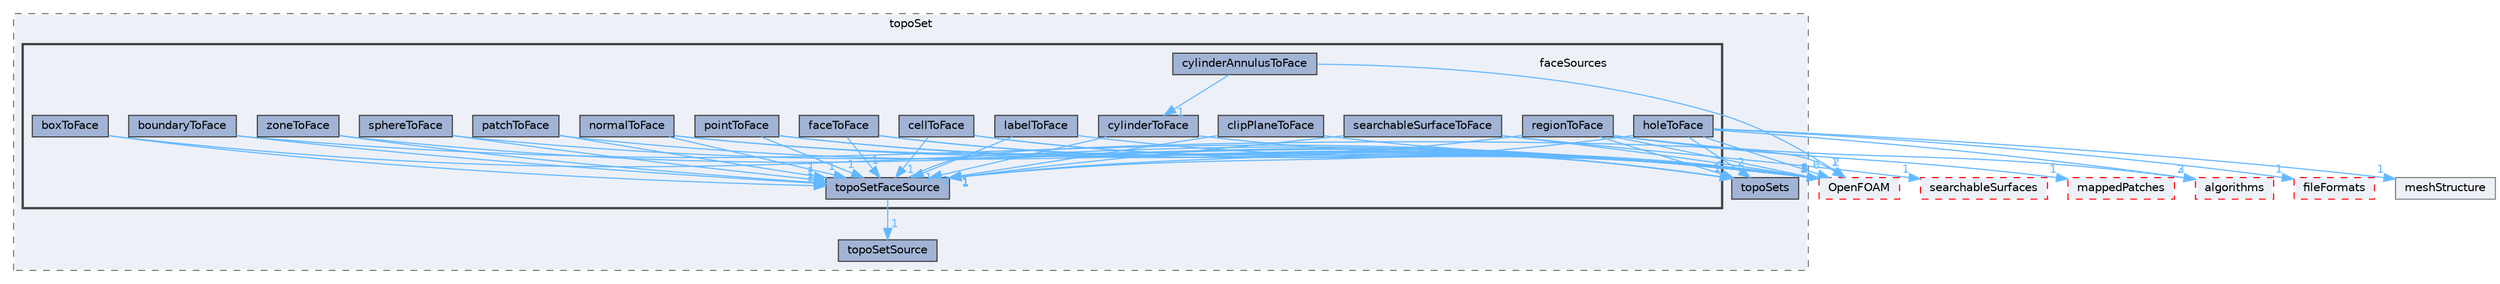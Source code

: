 digraph "src/meshTools/topoSet/faceSources"
{
 // LATEX_PDF_SIZE
  bgcolor="transparent";
  edge [fontname=Helvetica,fontsize=10,labelfontname=Helvetica,labelfontsize=10];
  node [fontname=Helvetica,fontsize=10,shape=box,height=0.2,width=0.4];
  compound=true
  subgraph clusterdir_53c6f1430167a4cd316d5caa179db9dd {
    graph [ bgcolor="#edf0f7", pencolor="grey50", label="topoSet", fontname=Helvetica,fontsize=10 style="filled,dashed", URL="dir_53c6f1430167a4cd316d5caa179db9dd.html",tooltip=""]
  dir_cf85cbbd7fd849cf972e2760b9b27a5d [label="topoSets", fillcolor="#a2b4d6", color="grey25", style="filled", URL="dir_cf85cbbd7fd849cf972e2760b9b27a5d.html",tooltip=""];
  dir_4b6fbbc959fea3024271902bf3ac20e3 [label="topoSetSource", fillcolor="#a2b4d6", color="grey25", style="filled", URL="dir_4b6fbbc959fea3024271902bf3ac20e3.html",tooltip=""];
  subgraph clusterdir_fc41a0af5f1500a9330b8319fbd67c99 {
    graph [ bgcolor="#edf0f7", pencolor="grey25", label="", fontname=Helvetica,fontsize=10 style="filled,bold", URL="dir_fc41a0af5f1500a9330b8319fbd67c99.html",tooltip=""]
    dir_fc41a0af5f1500a9330b8319fbd67c99 [shape=plaintext, label="faceSources"];
  dir_e8469ee1e19ecb891ac167f89d68abfa [label="boundaryToFace", fillcolor="#a2b4d6", color="grey25", style="filled", URL="dir_e8469ee1e19ecb891ac167f89d68abfa.html",tooltip=""];
  dir_7337ec132f0467b05ee30ea78d1717fc [label="boxToFace", fillcolor="#a2b4d6", color="grey25", style="filled", URL="dir_7337ec132f0467b05ee30ea78d1717fc.html",tooltip=""];
  dir_6c656c59e0612497b0ee3c934f3f82a7 [label="cellToFace", fillcolor="#a2b4d6", color="grey25", style="filled", URL="dir_6c656c59e0612497b0ee3c934f3f82a7.html",tooltip=""];
  dir_e32a6ea94f6cce202be81c9169e7a3af [label="clipPlaneToFace", fillcolor="#a2b4d6", color="grey25", style="filled", URL="dir_e32a6ea94f6cce202be81c9169e7a3af.html",tooltip=""];
  dir_09e724ea1d60b5475542cd30fe5733d9 [label="cylinderAnnulusToFace", fillcolor="#a2b4d6", color="grey25", style="filled", URL="dir_09e724ea1d60b5475542cd30fe5733d9.html",tooltip=""];
  dir_40030ec0c3bb61054e7481e2afa407ce [label="cylinderToFace", fillcolor="#a2b4d6", color="grey25", style="filled", URL="dir_40030ec0c3bb61054e7481e2afa407ce.html",tooltip=""];
  dir_8a87f93d8c2512dd0bdbbf4dc6d652e9 [label="faceToFace", fillcolor="#a2b4d6", color="grey25", style="filled", URL="dir_8a87f93d8c2512dd0bdbbf4dc6d652e9.html",tooltip=""];
  dir_85650ed96b9e77aa7614717873eab6f9 [label="holeToFace", fillcolor="#a2b4d6", color="grey25", style="filled", URL="dir_85650ed96b9e77aa7614717873eab6f9.html",tooltip=""];
  dir_02db95929127ee12a8e1d7cc5e2f5243 [label="labelToFace", fillcolor="#a2b4d6", color="grey25", style="filled", URL="dir_02db95929127ee12a8e1d7cc5e2f5243.html",tooltip=""];
  dir_49bff3781baa4e5aae8557a3366a3970 [label="normalToFace", fillcolor="#a2b4d6", color="grey25", style="filled", URL="dir_49bff3781baa4e5aae8557a3366a3970.html",tooltip=""];
  dir_c29c300cfb96aa2b24ca22a8dd05b3d0 [label="patchToFace", fillcolor="#a2b4d6", color="grey25", style="filled", URL="dir_c29c300cfb96aa2b24ca22a8dd05b3d0.html",tooltip=""];
  dir_84dd5a0731cf76c7328a053c9bba88e5 [label="pointToFace", fillcolor="#a2b4d6", color="grey25", style="filled", URL="dir_84dd5a0731cf76c7328a053c9bba88e5.html",tooltip=""];
  dir_d20867620f6762cf1e9b7a8e1386acb8 [label="regionToFace", fillcolor="#a2b4d6", color="grey25", style="filled", URL="dir_d20867620f6762cf1e9b7a8e1386acb8.html",tooltip=""];
  dir_f53d7d0bdbe344898d127bf755f63b27 [label="searchableSurfaceToFace", fillcolor="#a2b4d6", color="grey25", style="filled", URL="dir_f53d7d0bdbe344898d127bf755f63b27.html",tooltip=""];
  dir_3ffefced104f3329c5990980d3b59afd [label="sphereToFace", fillcolor="#a2b4d6", color="grey25", style="filled", URL="dir_3ffefced104f3329c5990980d3b59afd.html",tooltip=""];
  dir_bcb39a6daf7061479b2b76b433d5cd50 [label="topoSetFaceSource", fillcolor="#a2b4d6", color="grey25", style="filled", URL="dir_bcb39a6daf7061479b2b76b433d5cd50.html",tooltip=""];
  dir_e3af9b9bf1c54bfc2ebf1f9cdde6cd3d [label="zoneToFace", fillcolor="#a2b4d6", color="grey25", style="filled", URL="dir_e3af9b9bf1c54bfc2ebf1f9cdde6cd3d.html",tooltip=""];
  }
  }
  dir_c5473ff19b20e6ec4dfe5c310b3778a8 [label="OpenFOAM", fillcolor="#edf0f7", color="red", style="filled,dashed", URL="dir_c5473ff19b20e6ec4dfe5c310b3778a8.html",tooltip=""];
  dir_b05602f37bb521a7142c0a3e200b5f35 [label="fileFormats", fillcolor="#edf0f7", color="red", style="filled,dashed", URL="dir_b05602f37bb521a7142c0a3e200b5f35.html",tooltip=""];
  dir_f7504254de9a2a0923beed9ed98c5858 [label="meshStructure", fillcolor="#edf0f7", color="grey50", style="filled", URL="dir_f7504254de9a2a0923beed9ed98c5858.html",tooltip=""];
  dir_488f81ac1e9f391f7800e42bf7f5bacd [label="algorithms", fillcolor="#edf0f7", color="red", style="filled,dashed", URL="dir_488f81ac1e9f391f7800e42bf7f5bacd.html",tooltip=""];
  dir_c77b33f4fcb6ece30dd2aa16d1bc605e [label="mappedPatches", fillcolor="#edf0f7", color="red", style="filled,dashed", URL="dir_c77b33f4fcb6ece30dd2aa16d1bc605e.html",tooltip=""];
  dir_fdba7555f757b9c8126275cbaccc3a14 [label="searchableSurfaces", fillcolor="#edf0f7", color="red", style="filled,dashed", URL="dir_fdba7555f757b9c8126275cbaccc3a14.html",tooltip=""];
  dir_e8469ee1e19ecb891ac167f89d68abfa->dir_bcb39a6daf7061479b2b76b433d5cd50 [headlabel="1", labeldistance=1.5 headhref="dir_000332_004077.html" href="dir_000332_004077.html" color="steelblue1" fontcolor="steelblue1"];
  dir_e8469ee1e19ecb891ac167f89d68abfa->dir_c5473ff19b20e6ec4dfe5c310b3778a8 [headlabel="2", labeldistance=1.5 headhref="dir_000332_002695.html" href="dir_000332_002695.html" color="steelblue1" fontcolor="steelblue1"];
  dir_7337ec132f0467b05ee30ea78d1717fc->dir_bcb39a6daf7061479b2b76b433d5cd50 [headlabel="1", labeldistance=1.5 headhref="dir_000341_004077.html" href="dir_000341_004077.html" color="steelblue1" fontcolor="steelblue1"];
  dir_7337ec132f0467b05ee30ea78d1717fc->dir_c5473ff19b20e6ec4dfe5c310b3778a8 [headlabel="3", labeldistance=1.5 headhref="dir_000341_002695.html" href="dir_000341_002695.html" color="steelblue1" fontcolor="steelblue1"];
  dir_6c656c59e0612497b0ee3c934f3f82a7->dir_bcb39a6daf7061479b2b76b433d5cd50 [headlabel="1", labeldistance=1.5 headhref="dir_000447_004077.html" href="dir_000447_004077.html" color="steelblue1" fontcolor="steelblue1"];
  dir_6c656c59e0612497b0ee3c934f3f82a7->dir_c5473ff19b20e6ec4dfe5c310b3778a8 [headlabel="5", labeldistance=1.5 headhref="dir_000447_002695.html" href="dir_000447_002695.html" color="steelblue1" fontcolor="steelblue1"];
  dir_6c656c59e0612497b0ee3c934f3f82a7->dir_cf85cbbd7fd849cf972e2760b9b27a5d [headlabel="1", labeldistance=1.5 headhref="dir_000447_004081.html" href="dir_000447_004081.html" color="steelblue1" fontcolor="steelblue1"];
  dir_e32a6ea94f6cce202be81c9169e7a3af->dir_bcb39a6daf7061479b2b76b433d5cd50 [headlabel="1", labeldistance=1.5 headhref="dir_000493_004077.html" href="dir_000493_004077.html" color="steelblue1" fontcolor="steelblue1"];
  dir_e32a6ea94f6cce202be81c9169e7a3af->dir_c5473ff19b20e6ec4dfe5c310b3778a8 [headlabel="3", labeldistance=1.5 headhref="dir_000493_002695.html" href="dir_000493_002695.html" color="steelblue1" fontcolor="steelblue1"];
  dir_09e724ea1d60b5475542cd30fe5733d9->dir_40030ec0c3bb61054e7481e2afa407ce [headlabel="1", labeldistance=1.5 headhref="dir_000797_000799.html" href="dir_000797_000799.html" color="steelblue1" fontcolor="steelblue1"];
  dir_09e724ea1d60b5475542cd30fe5733d9->dir_c5473ff19b20e6ec4dfe5c310b3778a8 [headlabel="2", labeldistance=1.5 headhref="dir_000797_002695.html" href="dir_000797_002695.html" color="steelblue1" fontcolor="steelblue1"];
  dir_40030ec0c3bb61054e7481e2afa407ce->dir_bcb39a6daf7061479b2b76b433d5cd50 [headlabel="1", labeldistance=1.5 headhref="dir_000799_004077.html" href="dir_000799_004077.html" color="steelblue1" fontcolor="steelblue1"];
  dir_40030ec0c3bb61054e7481e2afa407ce->dir_c5473ff19b20e6ec4dfe5c310b3778a8 [headlabel="2", labeldistance=1.5 headhref="dir_000799_002695.html" href="dir_000799_002695.html" color="steelblue1" fontcolor="steelblue1"];
  dir_8a87f93d8c2512dd0bdbbf4dc6d652e9->dir_bcb39a6daf7061479b2b76b433d5cd50 [headlabel="1", labeldistance=1.5 headhref="dir_001271_004077.html" href="dir_001271_004077.html" color="steelblue1" fontcolor="steelblue1"];
  dir_8a87f93d8c2512dd0bdbbf4dc6d652e9->dir_c5473ff19b20e6ec4dfe5c310b3778a8 [headlabel="2", labeldistance=1.5 headhref="dir_001271_002695.html" href="dir_001271_002695.html" color="steelblue1" fontcolor="steelblue1"];
  dir_8a87f93d8c2512dd0bdbbf4dc6d652e9->dir_cf85cbbd7fd849cf972e2760b9b27a5d [headlabel="1", labeldistance=1.5 headhref="dir_001271_004081.html" href="dir_001271_004081.html" color="steelblue1" fontcolor="steelblue1"];
  dir_85650ed96b9e77aa7614717873eab6f9->dir_488f81ac1e9f391f7800e42bf7f5bacd [headlabel="3", labeldistance=1.5 headhref="dir_001746_000081.html" href="dir_001746_000081.html" color="steelblue1" fontcolor="steelblue1"];
  dir_85650ed96b9e77aa7614717873eab6f9->dir_b05602f37bb521a7142c0a3e200b5f35 [headlabel="1", labeldistance=1.5 headhref="dir_001746_001353.html" href="dir_001746_001353.html" color="steelblue1" fontcolor="steelblue1"];
  dir_85650ed96b9e77aa7614717873eab6f9->dir_bcb39a6daf7061479b2b76b433d5cd50 [headlabel="1", labeldistance=1.5 headhref="dir_001746_004077.html" href="dir_001746_004077.html" color="steelblue1" fontcolor="steelblue1"];
  dir_85650ed96b9e77aa7614717873eab6f9->dir_c5473ff19b20e6ec4dfe5c310b3778a8 [headlabel="6", labeldistance=1.5 headhref="dir_001746_002695.html" href="dir_001746_002695.html" color="steelblue1" fontcolor="steelblue1"];
  dir_85650ed96b9e77aa7614717873eab6f9->dir_cf85cbbd7fd849cf972e2760b9b27a5d [headlabel="2", labeldistance=1.5 headhref="dir_001746_004081.html" href="dir_001746_004081.html" color="steelblue1" fontcolor="steelblue1"];
  dir_85650ed96b9e77aa7614717873eab6f9->dir_f7504254de9a2a0923beed9ed98c5858 [headlabel="1", labeldistance=1.5 headhref="dir_001746_002378.html" href="dir_001746_002378.html" color="steelblue1" fontcolor="steelblue1"];
  dir_02db95929127ee12a8e1d7cc5e2f5243->dir_bcb39a6daf7061479b2b76b433d5cd50 [headlabel="1", labeldistance=1.5 headhref="dir_002066_004077.html" href="dir_002066_004077.html" color="steelblue1" fontcolor="steelblue1"];
  dir_02db95929127ee12a8e1d7cc5e2f5243->dir_c5473ff19b20e6ec4dfe5c310b3778a8 [headlabel="2", labeldistance=1.5 headhref="dir_002066_002695.html" href="dir_002066_002695.html" color="steelblue1" fontcolor="steelblue1"];
  dir_49bff3781baa4e5aae8557a3366a3970->dir_bcb39a6daf7061479b2b76b433d5cd50 [headlabel="1", labeldistance=1.5 headhref="dir_002596_004077.html" href="dir_002596_004077.html" color="steelblue1" fontcolor="steelblue1"];
  dir_49bff3781baa4e5aae8557a3366a3970->dir_c5473ff19b20e6ec4dfe5c310b3778a8 [headlabel="2", labeldistance=1.5 headhref="dir_002596_002695.html" href="dir_002596_002695.html" color="steelblue1" fontcolor="steelblue1"];
  dir_49bff3781baa4e5aae8557a3366a3970->dir_cf85cbbd7fd849cf972e2760b9b27a5d [headlabel="1", labeldistance=1.5 headhref="dir_002596_004081.html" href="dir_002596_004081.html" color="steelblue1" fontcolor="steelblue1"];
  dir_c29c300cfb96aa2b24ca22a8dd05b3d0->dir_bcb39a6daf7061479b2b76b433d5cd50 [headlabel="1", labeldistance=1.5 headhref="dir_002842_004077.html" href="dir_002842_004077.html" color="steelblue1" fontcolor="steelblue1"];
  dir_c29c300cfb96aa2b24ca22a8dd05b3d0->dir_c5473ff19b20e6ec4dfe5c310b3778a8 [headlabel="3", labeldistance=1.5 headhref="dir_002842_002695.html" href="dir_002842_002695.html" color="steelblue1" fontcolor="steelblue1"];
  dir_84dd5a0731cf76c7328a053c9bba88e5->dir_bcb39a6daf7061479b2b76b433d5cd50 [headlabel="1", labeldistance=1.5 headhref="dir_002965_004077.html" href="dir_002965_004077.html" color="steelblue1" fontcolor="steelblue1"];
  dir_84dd5a0731cf76c7328a053c9bba88e5->dir_c5473ff19b20e6ec4dfe5c310b3778a8 [headlabel="3", labeldistance=1.5 headhref="dir_002965_002695.html" href="dir_002965_002695.html" color="steelblue1" fontcolor="steelblue1"];
  dir_84dd5a0731cf76c7328a053c9bba88e5->dir_cf85cbbd7fd849cf972e2760b9b27a5d [headlabel="1", labeldistance=1.5 headhref="dir_002965_004081.html" href="dir_002965_004081.html" color="steelblue1" fontcolor="steelblue1"];
  dir_d20867620f6762cf1e9b7a8e1386acb8->dir_488f81ac1e9f391f7800e42bf7f5bacd [headlabel="2", labeldistance=1.5 headhref="dir_003302_000081.html" href="dir_003302_000081.html" color="steelblue1" fontcolor="steelblue1"];
  dir_d20867620f6762cf1e9b7a8e1386acb8->dir_bcb39a6daf7061479b2b76b433d5cd50 [headlabel="1", labeldistance=1.5 headhref="dir_003302_004077.html" href="dir_003302_004077.html" color="steelblue1" fontcolor="steelblue1"];
  dir_d20867620f6762cf1e9b7a8e1386acb8->dir_c5473ff19b20e6ec4dfe5c310b3778a8 [headlabel="5", labeldistance=1.5 headhref="dir_003302_002695.html" href="dir_003302_002695.html" color="steelblue1" fontcolor="steelblue1"];
  dir_d20867620f6762cf1e9b7a8e1386acb8->dir_c77b33f4fcb6ece30dd2aa16d1bc605e [headlabel="1", labeldistance=1.5 headhref="dir_003302_002310.html" href="dir_003302_002310.html" color="steelblue1" fontcolor="steelblue1"];
  dir_d20867620f6762cf1e9b7a8e1386acb8->dir_cf85cbbd7fd849cf972e2760b9b27a5d [headlabel="1", labeldistance=1.5 headhref="dir_003302_004081.html" href="dir_003302_004081.html" color="steelblue1" fontcolor="steelblue1"];
  dir_f53d7d0bdbe344898d127bf755f63b27->dir_bcb39a6daf7061479b2b76b433d5cd50 [headlabel="1", labeldistance=1.5 headhref="dir_003465_004077.html" href="dir_003465_004077.html" color="steelblue1" fontcolor="steelblue1"];
  dir_f53d7d0bdbe344898d127bf755f63b27->dir_c5473ff19b20e6ec4dfe5c310b3778a8 [headlabel="3", labeldistance=1.5 headhref="dir_003465_002695.html" href="dir_003465_002695.html" color="steelblue1" fontcolor="steelblue1"];
  dir_f53d7d0bdbe344898d127bf755f63b27->dir_fdba7555f757b9c8126275cbaccc3a14 [headlabel="1", labeldistance=1.5 headhref="dir_003465_003461.html" href="dir_003465_003461.html" color="steelblue1" fontcolor="steelblue1"];
  dir_3ffefced104f3329c5990980d3b59afd->dir_bcb39a6daf7061479b2b76b433d5cd50 [headlabel="1", labeldistance=1.5 headhref="dir_003697_004077.html" href="dir_003697_004077.html" color="steelblue1" fontcolor="steelblue1"];
  dir_3ffefced104f3329c5990980d3b59afd->dir_c5473ff19b20e6ec4dfe5c310b3778a8 [headlabel="2", labeldistance=1.5 headhref="dir_003697_002695.html" href="dir_003697_002695.html" color="steelblue1" fontcolor="steelblue1"];
  dir_bcb39a6daf7061479b2b76b433d5cd50->dir_4b6fbbc959fea3024271902bf3ac20e3 [headlabel="1", labeldistance=1.5 headhref="dir_004077_004082.html" href="dir_004077_004082.html" color="steelblue1" fontcolor="steelblue1"];
  dir_bcb39a6daf7061479b2b76b433d5cd50->dir_c5473ff19b20e6ec4dfe5c310b3778a8 [headlabel="1", labeldistance=1.5 headhref="dir_004077_002695.html" href="dir_004077_002695.html" color="steelblue1" fontcolor="steelblue1"];
  dir_e3af9b9bf1c54bfc2ebf1f9cdde6cd3d->dir_bcb39a6daf7061479b2b76b433d5cd50 [headlabel="1", labeldistance=1.5 headhref="dir_004468_004077.html" href="dir_004468_004077.html" color="steelblue1" fontcolor="steelblue1"];
  dir_e3af9b9bf1c54bfc2ebf1f9cdde6cd3d->dir_c5473ff19b20e6ec4dfe5c310b3778a8 [headlabel="3", labeldistance=1.5 headhref="dir_004468_002695.html" href="dir_004468_002695.html" color="steelblue1" fontcolor="steelblue1"];
}
